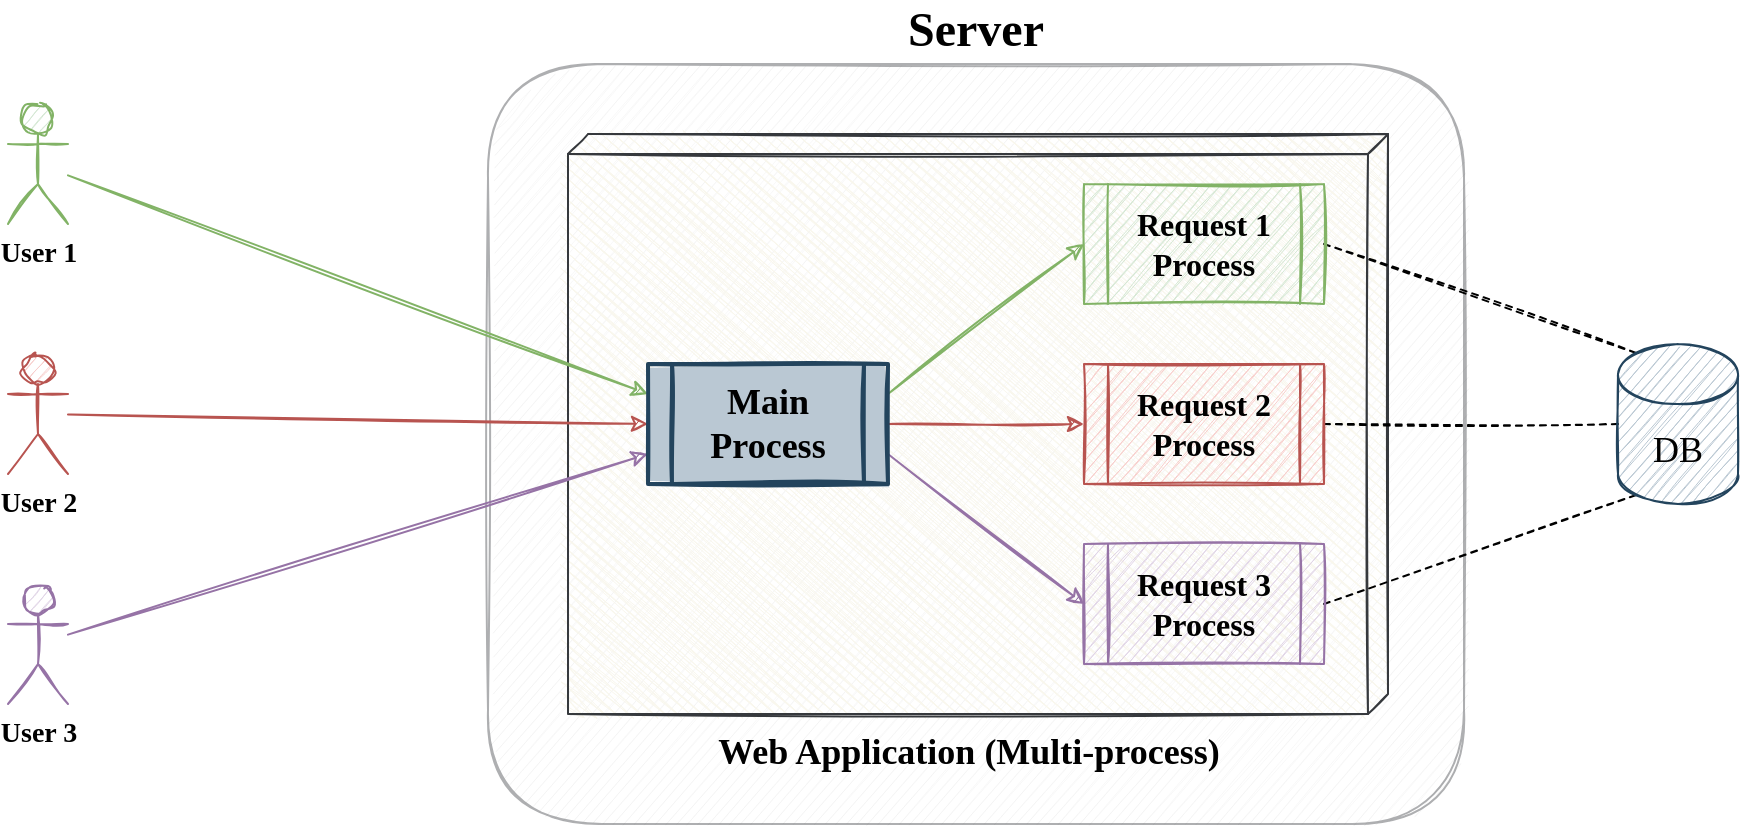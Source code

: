 <mxfile version="14.5.1" type="device" pages="5"><diagram id="vDkR-79y9fu-FLiMkPoC" name="process-per-request"><mxGraphModel dx="2062" dy="1182" grid="1" gridSize="10" guides="1" tooltips="1" connect="1" arrows="1" fold="1" page="1" pageScale="1" pageWidth="827" pageHeight="1169" math="0" shadow="0"><root><mxCell id="0"/><mxCell id="1" parent="0"/><mxCell id="RSnW2-wi08Q_90BMvH_U-1" value="Server" style="rounded=1;whiteSpace=wrap;html=1;shadow=0;glass=0;sketch=1;fontFamily=Comic Sans MS;opacity=40;fillColor=#eeeeee;strokeColor=#36393d;verticalAlign=bottom;fontStyle=1;fontSize=24;labelPosition=center;verticalLabelPosition=top;align=center;" vertex="1" parent="1"><mxGeometry x="360" y="440" width="488" height="380" as="geometry"/></mxCell><mxCell id="RSnW2-wi08Q_90BMvH_U-44" value="Web Application (Multi-process)" style="verticalAlign=top;align=center;spacingTop=2;spacingLeft=2;spacingRight=12;shape=cube;size=10;direction=south;fontStyle=1;html=1;fontFamily=Comic Sans MS;fontSize=18;fillColor=#f9f7ed;strokeColor=#36393d;sketch=1;fillStyle=zigzag;labelPosition=center;verticalLabelPosition=bottom;" vertex="1" parent="1"><mxGeometry x="400" y="475" width="410" height="290" as="geometry"/></mxCell><mxCell id="RSnW2-wi08Q_90BMvH_U-42" style="edgeStyle=none;rounded=0;sketch=1;orthogonalLoop=1;jettySize=auto;html=1;entryX=0;entryY=0.25;entryDx=0;entryDy=0;fontFamily=Comic Sans MS;fontSize=14;fillColor=#d5e8d4;strokeColor=#82b366;" edge="1" parent="1" source="RSnW2-wi08Q_90BMvH_U-29" target="RSnW2-wi08Q_90BMvH_U-32"><mxGeometry relative="1" as="geometry"/></mxCell><mxCell id="RSnW2-wi08Q_90BMvH_U-29" value="User 1" style="shape=umlActor;verticalLabelPosition=bottom;verticalAlign=top;html=1;outlineConnect=0;fontFamily=Comic Sans MS;fontSize=14;fontStyle=1;sketch=1;fillColor=#d5e8d4;strokeColor=#82b366;" vertex="1" parent="1"><mxGeometry x="120" y="460" width="30" height="60" as="geometry"/></mxCell><mxCell id="RSnW2-wi08Q_90BMvH_U-41" style="edgeStyle=none;rounded=0;sketch=1;orthogonalLoop=1;jettySize=auto;html=1;entryX=0;entryY=0.5;entryDx=0;entryDy=0;fontFamily=Comic Sans MS;fontSize=14;fillColor=#f8cecc;strokeColor=#b85450;" edge="1" parent="1" source="RSnW2-wi08Q_90BMvH_U-30" target="RSnW2-wi08Q_90BMvH_U-32"><mxGeometry relative="1" as="geometry"/></mxCell><mxCell id="RSnW2-wi08Q_90BMvH_U-30" value="User 2" style="shape=umlActor;verticalLabelPosition=bottom;verticalAlign=top;html=1;outlineConnect=0;fontFamily=Comic Sans MS;fontSize=14;fontStyle=1;sketch=1;fillColor=#f8cecc;strokeColor=#b85450;" vertex="1" parent="1"><mxGeometry x="120" y="585" width="30" height="60" as="geometry"/></mxCell><mxCell id="RSnW2-wi08Q_90BMvH_U-43" style="edgeStyle=none;rounded=0;sketch=1;orthogonalLoop=1;jettySize=auto;html=1;entryX=0;entryY=0.75;entryDx=0;entryDy=0;fontFamily=Comic Sans MS;fontSize=14;fillColor=#e1d5e7;strokeColor=#9673a6;" edge="1" parent="1" source="RSnW2-wi08Q_90BMvH_U-31" target="RSnW2-wi08Q_90BMvH_U-32"><mxGeometry relative="1" as="geometry"/></mxCell><mxCell id="RSnW2-wi08Q_90BMvH_U-31" value="User 3" style="shape=umlActor;verticalLabelPosition=bottom;verticalAlign=top;html=1;outlineConnect=0;fontFamily=Comic Sans MS;fontSize=14;fontStyle=1;sketch=1;fillColor=#e1d5e7;strokeColor=#9673a6;" vertex="1" parent="1"><mxGeometry x="120" y="700" width="30" height="60" as="geometry"/></mxCell><mxCell id="RSnW2-wi08Q_90BMvH_U-37" style="rounded=0;orthogonalLoop=1;jettySize=auto;html=1;exitX=1;exitY=0.25;exitDx=0;exitDy=0;entryX=0;entryY=0.5;entryDx=0;entryDy=0;fontFamily=Comic Sans MS;fontSize=14;sketch=1;fillColor=#d5e8d4;strokeColor=#82b366;" edge="1" parent="1" source="RSnW2-wi08Q_90BMvH_U-32" target="RSnW2-wi08Q_90BMvH_U-33"><mxGeometry relative="1" as="geometry"/></mxCell><mxCell id="RSnW2-wi08Q_90BMvH_U-38" style="edgeStyle=none;rounded=0;sketch=1;orthogonalLoop=1;jettySize=auto;html=1;exitX=1;exitY=0.5;exitDx=0;exitDy=0;entryX=0;entryY=0.5;entryDx=0;entryDy=0;fontFamily=Comic Sans MS;fontSize=14;fillColor=#f8cecc;strokeColor=#b85450;" edge="1" parent="1" source="RSnW2-wi08Q_90BMvH_U-32" target="RSnW2-wi08Q_90BMvH_U-35"><mxGeometry relative="1" as="geometry"/></mxCell><mxCell id="RSnW2-wi08Q_90BMvH_U-39" style="edgeStyle=none;rounded=0;sketch=1;orthogonalLoop=1;jettySize=auto;html=1;exitX=1;exitY=0.75;exitDx=0;exitDy=0;entryX=0;entryY=0.5;entryDx=0;entryDy=0;fontFamily=Comic Sans MS;fontSize=14;fillColor=#e1d5e7;strokeColor=#9673a6;" edge="1" parent="1" source="RSnW2-wi08Q_90BMvH_U-32" target="RSnW2-wi08Q_90BMvH_U-36"><mxGeometry relative="1" as="geometry"/></mxCell><mxCell id="RSnW2-wi08Q_90BMvH_U-32" value="Main Process" style="shape=process;whiteSpace=wrap;html=1;backgroundOutline=1;sketch=1;fillColor=#bac8d3;strokeColor=#23445d;fontFamily=Comic Sans MS;fontStyle=1;fontSize=18;strokeWidth=2;fillStyle=solid;" vertex="1" parent="1"><mxGeometry x="440" y="590" width="120" height="60" as="geometry"/></mxCell><mxCell id="RSnW2-wi08Q_90BMvH_U-46" style="edgeStyle=none;rounded=0;sketch=1;orthogonalLoop=1;jettySize=auto;html=1;exitX=1;exitY=0.5;exitDx=0;exitDy=0;entryX=0.145;entryY=0;entryDx=0;entryDy=4.35;entryPerimeter=0;fontFamily=Comic Sans MS;fontSize=18;endArrow=none;endFill=0;dashed=1;" edge="1" parent="1" source="RSnW2-wi08Q_90BMvH_U-33" target="RSnW2-wi08Q_90BMvH_U-45"><mxGeometry relative="1" as="geometry"/></mxCell><mxCell id="RSnW2-wi08Q_90BMvH_U-33" value="Request 1&lt;br&gt;Process" style="shape=process;whiteSpace=wrap;html=1;backgroundOutline=1;sketch=1;fontFamily=Comic Sans MS;fontSize=16;fillColor=#d5e8d4;strokeColor=#82b366;fontStyle=1" vertex="1" parent="1"><mxGeometry x="658" y="500" width="120" height="60" as="geometry"/></mxCell><mxCell id="RSnW2-wi08Q_90BMvH_U-47" style="edgeStyle=none;rounded=0;sketch=1;orthogonalLoop=1;jettySize=auto;html=1;exitX=1;exitY=0.5;exitDx=0;exitDy=0;entryX=0;entryY=0.5;entryDx=0;entryDy=0;entryPerimeter=0;dashed=1;endArrow=none;endFill=0;fontFamily=Comic Sans MS;fontSize=18;" edge="1" parent="1" source="RSnW2-wi08Q_90BMvH_U-35" target="RSnW2-wi08Q_90BMvH_U-45"><mxGeometry relative="1" as="geometry"/></mxCell><mxCell id="RSnW2-wi08Q_90BMvH_U-35" value="Request 2&lt;br&gt;Process" style="shape=process;whiteSpace=wrap;html=1;backgroundOutline=1;sketch=1;fontFamily=Comic Sans MS;fontSize=16;fillColor=#f8cecc;strokeColor=#b85450;fontStyle=1" vertex="1" parent="1"><mxGeometry x="658" y="590" width="120" height="60" as="geometry"/></mxCell><mxCell id="RSnW2-wi08Q_90BMvH_U-48" style="edgeStyle=none;rounded=0;sketch=1;orthogonalLoop=1;jettySize=auto;html=1;exitX=1;exitY=0.5;exitDx=0;exitDy=0;entryX=0.145;entryY=1;entryDx=0;entryDy=-4.35;entryPerimeter=0;dashed=1;endArrow=none;endFill=0;fontFamily=Comic Sans MS;fontSize=18;" edge="1" parent="1" source="RSnW2-wi08Q_90BMvH_U-36" target="RSnW2-wi08Q_90BMvH_U-45"><mxGeometry relative="1" as="geometry"/></mxCell><mxCell id="RSnW2-wi08Q_90BMvH_U-36" value="Request 3&lt;br&gt;Process" style="shape=process;whiteSpace=wrap;html=1;backgroundOutline=1;sketch=1;fontFamily=Comic Sans MS;fontSize=16;fillColor=#e1d5e7;strokeColor=#9673a6;fontStyle=1" vertex="1" parent="1"><mxGeometry x="658" y="680" width="120" height="60" as="geometry"/></mxCell><mxCell id="RSnW2-wi08Q_90BMvH_U-45" value="DB" style="shape=cylinder3;whiteSpace=wrap;html=1;boundedLbl=1;backgroundOutline=1;size=15;sketch=1;fontFamily=Comic Sans MS;fontSize=18;fillColor=#bac8d3;strokeColor=#23445d;" vertex="1" parent="1"><mxGeometry x="925" y="580" width="60" height="80" as="geometry"/></mxCell></root></mxGraphModel></diagram><diagram id="OExw9_LB59f4beHQCNGJ" name="thread-per-request"><mxGraphModel dx="2062" dy="1182" grid="1" gridSize="10" guides="1" tooltips="1" connect="1" arrows="1" fold="1" page="1" pageScale="1" pageWidth="827" pageHeight="1169" math="0" shadow="0"><root><mxCell id="FRTYyP-x_8jpzxnxwPf5-0"/><mxCell id="FRTYyP-x_8jpzxnxwPf5-1" parent="FRTYyP-x_8jpzxnxwPf5-0"/><mxCell id="Q3lVgKmEwC7pup4Z97I1-0" value="Server" style="rounded=1;whiteSpace=wrap;html=1;shadow=0;glass=0;sketch=1;fontFamily=Comic Sans MS;opacity=40;fillColor=#eeeeee;strokeColor=#36393d;verticalAlign=bottom;fontStyle=1;fontSize=24;labelPosition=center;verticalLabelPosition=top;align=center;" vertex="1" parent="FRTYyP-x_8jpzxnxwPf5-1"><mxGeometry x="360" y="440" width="600" height="380" as="geometry"/></mxCell><mxCell id="Q3lVgKmEwC7pup4Z97I1-1" value="Web Application (Multi-thread)" style="verticalAlign=top;align=center;spacingTop=2;spacingLeft=2;spacingRight=12;shape=cube;size=10;direction=south;fontStyle=1;html=1;fontFamily=Comic Sans MS;fontSize=18;fillColor=#f9f7ed;strokeColor=#36393d;sketch=1;fillStyle=zigzag;labelPosition=center;verticalLabelPosition=bottom;" vertex="1" parent="FRTYyP-x_8jpzxnxwPf5-1"><mxGeometry x="400" y="475" width="520" height="290" as="geometry"/></mxCell><mxCell id="Q3lVgKmEwC7pup4Z97I1-2" style="edgeStyle=none;rounded=0;sketch=1;orthogonalLoop=1;jettySize=auto;html=1;entryX=0;entryY=0.25;entryDx=0;entryDy=0;fontFamily=Comic Sans MS;fontSize=14;fillColor=#d5e8d4;strokeColor=#82b366;" edge="1" parent="FRTYyP-x_8jpzxnxwPf5-1" source="Q3lVgKmEwC7pup4Z97I1-3" target="Q3lVgKmEwC7pup4Z97I1-19"><mxGeometry relative="1" as="geometry"><mxPoint x="440" y="605" as="targetPoint"/></mxGeometry></mxCell><mxCell id="Q3lVgKmEwC7pup4Z97I1-3" value="User 1" style="shape=umlActor;verticalLabelPosition=bottom;verticalAlign=top;html=1;outlineConnect=0;fontFamily=Comic Sans MS;fontSize=14;fontStyle=1;sketch=1;fillColor=#d5e8d4;strokeColor=#82b366;" vertex="1" parent="FRTYyP-x_8jpzxnxwPf5-1"><mxGeometry x="120" y="460" width="30" height="60" as="geometry"/></mxCell><mxCell id="Q3lVgKmEwC7pup4Z97I1-4" style="edgeStyle=none;rounded=0;sketch=1;orthogonalLoop=1;jettySize=auto;html=1;entryX=0;entryY=0.5;entryDx=0;entryDy=0;fontFamily=Comic Sans MS;fontSize=14;fillColor=#f8cecc;strokeColor=#b85450;" edge="1" parent="FRTYyP-x_8jpzxnxwPf5-1" source="Q3lVgKmEwC7pup4Z97I1-5" target="Q3lVgKmEwC7pup4Z97I1-19"><mxGeometry relative="1" as="geometry"><mxPoint x="440" y="620" as="targetPoint"/></mxGeometry></mxCell><mxCell id="Q3lVgKmEwC7pup4Z97I1-5" value="User 2" style="shape=umlActor;verticalLabelPosition=bottom;verticalAlign=top;html=1;outlineConnect=0;fontFamily=Comic Sans MS;fontSize=14;fontStyle=1;sketch=1;fillColor=#f8cecc;strokeColor=#b85450;" vertex="1" parent="FRTYyP-x_8jpzxnxwPf5-1"><mxGeometry x="120" y="585" width="30" height="60" as="geometry"/></mxCell><mxCell id="Q3lVgKmEwC7pup4Z97I1-6" style="edgeStyle=none;rounded=0;sketch=1;orthogonalLoop=1;jettySize=auto;html=1;entryX=0;entryY=0.75;entryDx=0;entryDy=0;fontFamily=Comic Sans MS;fontSize=14;fillColor=#e1d5e7;strokeColor=#9673a6;" edge="1" parent="FRTYyP-x_8jpzxnxwPf5-1" source="Q3lVgKmEwC7pup4Z97I1-7" target="Q3lVgKmEwC7pup4Z97I1-19"><mxGeometry relative="1" as="geometry"><mxPoint x="440" y="635" as="targetPoint"/></mxGeometry></mxCell><mxCell id="Q3lVgKmEwC7pup4Z97I1-7" value="User 3" style="shape=umlActor;verticalLabelPosition=bottom;verticalAlign=top;html=1;outlineConnect=0;fontFamily=Comic Sans MS;fontSize=14;fontStyle=1;sketch=1;fillColor=#e1d5e7;strokeColor=#9673a6;" vertex="1" parent="FRTYyP-x_8jpzxnxwPf5-1"><mxGeometry x="120" y="700" width="30" height="60" as="geometry"/></mxCell><mxCell id="Q3lVgKmEwC7pup4Z97I1-12" style="edgeStyle=none;rounded=0;sketch=1;orthogonalLoop=1;jettySize=auto;html=1;exitX=1;exitY=0.5;exitDx=0;exitDy=0;entryX=0.145;entryY=0;entryDx=0;entryDy=4.35;entryPerimeter=0;fontFamily=Comic Sans MS;fontSize=18;endArrow=none;endFill=0;dashed=1;" edge="1" parent="FRTYyP-x_8jpzxnxwPf5-1" source="Dd7gf-TwRObnxwtrQe0C-0" target="Q3lVgKmEwC7pup4Z97I1-18"><mxGeometry relative="1" as="geometry"><mxPoint x="778" y="530" as="sourcePoint"/></mxGeometry></mxCell><mxCell id="Q3lVgKmEwC7pup4Z97I1-16" style="edgeStyle=none;rounded=0;sketch=1;orthogonalLoop=1;jettySize=auto;html=1;exitX=1;exitY=0.5;exitDx=0;exitDy=0;entryX=0.145;entryY=1;entryDx=0;entryDy=-4.35;entryPerimeter=0;dashed=1;endArrow=none;endFill=0;fontFamily=Comic Sans MS;fontSize=18;" edge="1" parent="FRTYyP-x_8jpzxnxwPf5-1" source="Dd7gf-TwRObnxwtrQe0C-2" target="Q3lVgKmEwC7pup4Z97I1-18"><mxGeometry relative="1" as="geometry"><mxPoint x="778" y="710" as="sourcePoint"/></mxGeometry></mxCell><mxCell id="Q3lVgKmEwC7pup4Z97I1-18" value="DB" style="shape=cylinder3;whiteSpace=wrap;html=1;boundedLbl=1;backgroundOutline=1;size=15;sketch=1;fontFamily=Comic Sans MS;fontSize=18;fillColor=#bac8d3;strokeColor=#23445d;" vertex="1" parent="FRTYyP-x_8jpzxnxwPf5-1"><mxGeometry x="1020" y="580" width="60" height="80" as="geometry"/></mxCell><mxCell id="Dd7gf-TwRObnxwtrQe0C-6" style="edgeStyle=none;rounded=0;sketch=1;orthogonalLoop=1;jettySize=auto;html=1;exitX=1;exitY=0.5;exitDx=0;exitDy=0;endArrow=classic;endFill=1;fontFamily=Comic Sans MS;fontSize=18;fillColor=#f8cecc;strokeColor=#b85450;entryX=0;entryY=0.5;entryDx=0;entryDy=0;" edge="1" parent="FRTYyP-x_8jpzxnxwPf5-1" source="Q3lVgKmEwC7pup4Z97I1-19" target="Dd7gf-TwRObnxwtrQe0C-1"><mxGeometry relative="1" as="geometry"><mxPoint x="660" y="620" as="targetPoint"/></mxGeometry></mxCell><mxCell id="Dd7gf-TwRObnxwtrQe0C-7" style="edgeStyle=none;rounded=0;sketch=1;orthogonalLoop=1;jettySize=auto;html=1;exitX=1;exitY=0.75;exitDx=0;exitDy=0;endArrow=classic;endFill=1;fontFamily=Comic Sans MS;fontSize=18;fillColor=#e1d5e7;strokeColor=#9673a6;entryX=0;entryY=0.5;entryDx=0;entryDy=0;" edge="1" parent="FRTYyP-x_8jpzxnxwPf5-1" source="Q3lVgKmEwC7pup4Z97I1-19" target="Dd7gf-TwRObnxwtrQe0C-2"><mxGeometry relative="1" as="geometry"><mxPoint x="660" y="710" as="targetPoint"/></mxGeometry></mxCell><mxCell id="Q3lVgKmEwC7pup4Z97I1-19" value="&lt;span style=&quot;font-weight: 700&quot;&gt;Main&lt;br&gt;Thread&lt;/span&gt;" style="shape=step;perimeter=stepPerimeter;whiteSpace=wrap;html=1;fixedSize=1;sketch=1;fontFamily=Comic Sans MS;fontSize=18;fillColor=#bac8d3;strokeColor=#23445d;fillStyle=solid;strokeWidth=3;size=-10;" vertex="1" parent="FRTYyP-x_8jpzxnxwPf5-1"><mxGeometry x="440" y="580" width="120" height="80" as="geometry"/></mxCell><mxCell id="T4wmV_7OY7QMMyDK4Woq-4" style="edgeStyle=none;rounded=0;sketch=1;orthogonalLoop=1;jettySize=auto;html=1;exitX=1;exitY=0.75;exitDx=0;exitDy=0;entryX=0.25;entryY=0.25;entryDx=0;entryDy=0;entryPerimeter=0;endArrow=none;endFill=0;fontFamily=Comic Sans MS;fontSize=18;" edge="1" parent="FRTYyP-x_8jpzxnxwPf5-1" source="Dd7gf-TwRObnxwtrQe0C-0" target="T4wmV_7OY7QMMyDK4Woq-0"><mxGeometry relative="1" as="geometry"/></mxCell><mxCell id="Dd7gf-TwRObnxwtrQe0C-0" value="&lt;span style=&quot;font-size: 16px ; font-weight: 700&quot;&gt;Request 1&lt;/span&gt;&lt;br style=&quot;font-size: 16px ; font-weight: 700&quot;&gt;&lt;span style=&quot;font-size: 16px ; font-weight: 700&quot;&gt;Thread&lt;/span&gt;" style="shape=step;perimeter=stepPerimeter;whiteSpace=wrap;html=1;fixedSize=1;sketch=1;fontFamily=Comic Sans MS;fontSize=18;fillColor=#d5e8d4;strokeColor=#82b366;fillStyle=auto;strokeWidth=1;size=-10;" vertex="1" parent="FRTYyP-x_8jpzxnxwPf5-1"><mxGeometry x="650" y="500" width="120" height="60" as="geometry"/></mxCell><mxCell id="T4wmV_7OY7QMMyDK4Woq-5" style="edgeStyle=none;rounded=0;sketch=1;orthogonalLoop=1;jettySize=auto;html=1;exitX=1;exitY=0.5;exitDx=0;exitDy=0;entryX=0.16;entryY=0.55;entryDx=0;entryDy=0;entryPerimeter=0;endArrow=none;endFill=0;fontFamily=Comic Sans MS;fontSize=18;" edge="1" parent="FRTYyP-x_8jpzxnxwPf5-1" source="Dd7gf-TwRObnxwtrQe0C-1" target="T4wmV_7OY7QMMyDK4Woq-0"><mxGeometry relative="1" as="geometry"/></mxCell><mxCell id="Dd7gf-TwRObnxwtrQe0C-1" value="&lt;span style=&quot;font-size: 16px ; font-weight: 700&quot;&gt;Request 2&lt;/span&gt;&lt;br style=&quot;font-size: 16px ; font-weight: 700&quot;&gt;&lt;span style=&quot;font-size: 16px ; font-weight: 700&quot;&gt;Thread&lt;/span&gt;" style="shape=step;perimeter=stepPerimeter;whiteSpace=wrap;html=1;fixedSize=1;sketch=1;fontFamily=Comic Sans MS;fontSize=18;fillColor=#f8cecc;strokeColor=#b85450;fillStyle=auto;strokeWidth=1;size=0;" vertex="1" parent="FRTYyP-x_8jpzxnxwPf5-1"><mxGeometry x="650" y="590" width="120" height="60" as="geometry"/></mxCell><mxCell id="T4wmV_7OY7QMMyDK4Woq-6" style="edgeStyle=none;rounded=0;sketch=1;orthogonalLoop=1;jettySize=auto;html=1;exitX=1;exitY=0.25;exitDx=0;exitDy=0;entryX=0.31;entryY=0.8;entryDx=0;entryDy=0;entryPerimeter=0;endArrow=none;endFill=0;fontFamily=Comic Sans MS;fontSize=18;" edge="1" parent="FRTYyP-x_8jpzxnxwPf5-1" source="Dd7gf-TwRObnxwtrQe0C-2" target="T4wmV_7OY7QMMyDK4Woq-0"><mxGeometry relative="1" as="geometry"/></mxCell><mxCell id="Dd7gf-TwRObnxwtrQe0C-2" value="&lt;span style=&quot;font-size: 16px ; font-weight: 700&quot;&gt;Request 3&lt;/span&gt;&lt;br style=&quot;font-size: 16px ; font-weight: 700&quot;&gt;&lt;span style=&quot;font-size: 16px ; font-weight: 700&quot;&gt;Thread&lt;/span&gt;" style="shape=step;perimeter=stepPerimeter;whiteSpace=wrap;html=1;fixedSize=1;sketch=1;fontFamily=Comic Sans MS;fontSize=18;fillColor=#e1d5e7;strokeColor=#9673a6;fillStyle=auto;strokeWidth=1;size=0;" vertex="1" parent="FRTYyP-x_8jpzxnxwPf5-1"><mxGeometry x="650" y="680" width="120" height="60" as="geometry"/></mxCell><mxCell id="Dd7gf-TwRObnxwtrQe0C-5" style="edgeStyle=none;rounded=0;sketch=1;orthogonalLoop=1;jettySize=auto;html=1;fontFamily=Comic Sans MS;fontSize=14;fillColor=#d5e8d4;strokeColor=#82b366;exitX=1;exitY=0.25;exitDx=0;exitDy=0;entryX=0;entryY=0.5;entryDx=0;entryDy=0;" edge="1" parent="FRTYyP-x_8jpzxnxwPf5-1" source="Q3lVgKmEwC7pup4Z97I1-19" target="Dd7gf-TwRObnxwtrQe0C-0"><mxGeometry relative="1" as="geometry"><mxPoint x="320" y="209.996" as="sourcePoint"/><mxPoint x="660" y="530" as="targetPoint"/></mxGeometry></mxCell><mxCell id="T4wmV_7OY7QMMyDK4Woq-0" value="shared" style="ellipse;shape=cloud;whiteSpace=wrap;html=1;sketch=1;strokeWidth=1;fontFamily=Comic Sans MS;fontSize=18;" vertex="1" parent="FRTYyP-x_8jpzxnxwPf5-1"><mxGeometry x="787" y="578" width="120" height="80" as="geometry"/></mxCell></root></mxGraphModel></diagram><diagram id="skbpOCnrySo70HPCgY7c" name="process-pool"><mxGraphModel dx="2062" dy="1182" grid="1" gridSize="10" guides="1" tooltips="1" connect="1" arrows="1" fold="1" page="1" pageScale="1" pageWidth="827" pageHeight="1169" math="0" shadow="0"><root><mxCell id="0BGbbiAwyfx5rM81iHP7-0"/><mxCell id="0BGbbiAwyfx5rM81iHP7-1" parent="0BGbbiAwyfx5rM81iHP7-0"/><mxCell id="uFZxTcVCOhnO-mP1V4n9-0" value="Server" style="rounded=1;whiteSpace=wrap;html=1;shadow=0;glass=0;sketch=1;fontFamily=Comic Sans MS;opacity=40;fillColor=#eeeeee;strokeColor=#36393d;verticalAlign=bottom;fontStyle=1;fontSize=24;labelPosition=center;verticalLabelPosition=top;align=center;" vertex="1" parent="0BGbbiAwyfx5rM81iHP7-1"><mxGeometry x="360" y="440" width="550" height="380" as="geometry"/></mxCell><mxCell id="uFZxTcVCOhnO-mP1V4n9-1" value="Web Application (Multi-process)" style="verticalAlign=top;align=center;spacingTop=2;spacingLeft=2;spacingRight=12;shape=cube;size=10;direction=south;fontStyle=1;html=1;fontFamily=Comic Sans MS;fontSize=18;fillColor=#f9f7ed;strokeColor=#36393d;sketch=1;fillStyle=zigzag;labelPosition=center;verticalLabelPosition=bottom;" vertex="1" parent="0BGbbiAwyfx5rM81iHP7-1"><mxGeometry x="400" y="475" width="480" height="290" as="geometry"/></mxCell><mxCell id="uFZxTcVCOhnO-mP1V4n9-2" style="edgeStyle=none;rounded=0;sketch=1;orthogonalLoop=1;jettySize=auto;html=1;entryX=0;entryY=0.25;entryDx=0;entryDy=0;fontFamily=Comic Sans MS;fontSize=14;fillColor=#d5e8d4;strokeColor=#82b366;" edge="1" parent="0BGbbiAwyfx5rM81iHP7-1" source="uFZxTcVCOhnO-mP1V4n9-3" target="uFZxTcVCOhnO-mP1V4n9-11"><mxGeometry relative="1" as="geometry"/></mxCell><mxCell id="uFZxTcVCOhnO-mP1V4n9-3" value="User 1" style="shape=umlActor;verticalLabelPosition=bottom;verticalAlign=top;html=1;outlineConnect=0;fontFamily=Comic Sans MS;fontSize=14;fontStyle=1;sketch=1;fillColor=#d5e8d4;strokeColor=#82b366;" vertex="1" parent="0BGbbiAwyfx5rM81iHP7-1"><mxGeometry x="120" y="460" width="30" height="60" as="geometry"/></mxCell><mxCell id="uFZxTcVCOhnO-mP1V4n9-4" style="edgeStyle=none;rounded=0;sketch=1;orthogonalLoop=1;jettySize=auto;html=1;entryX=0;entryY=0.5;entryDx=0;entryDy=0;fontFamily=Comic Sans MS;fontSize=14;fillColor=#f8cecc;strokeColor=#b85450;" edge="1" parent="0BGbbiAwyfx5rM81iHP7-1" source="uFZxTcVCOhnO-mP1V4n9-5" target="uFZxTcVCOhnO-mP1V4n9-11"><mxGeometry relative="1" as="geometry"/></mxCell><mxCell id="uFZxTcVCOhnO-mP1V4n9-5" value="User 2" style="shape=umlActor;verticalLabelPosition=bottom;verticalAlign=top;html=1;outlineConnect=0;fontFamily=Comic Sans MS;fontSize=14;fontStyle=1;sketch=1;fillColor=#f8cecc;strokeColor=#b85450;" vertex="1" parent="0BGbbiAwyfx5rM81iHP7-1"><mxGeometry x="120" y="585" width="30" height="60" as="geometry"/></mxCell><mxCell id="uFZxTcVCOhnO-mP1V4n9-6" style="edgeStyle=none;rounded=0;sketch=1;orthogonalLoop=1;jettySize=auto;html=1;entryX=0;entryY=0.75;entryDx=0;entryDy=0;fontFamily=Comic Sans MS;fontSize=14;fillColor=#e1d5e7;strokeColor=#9673a6;" edge="1" parent="0BGbbiAwyfx5rM81iHP7-1" source="uFZxTcVCOhnO-mP1V4n9-7" target="uFZxTcVCOhnO-mP1V4n9-11"><mxGeometry relative="1" as="geometry"/></mxCell><mxCell id="uFZxTcVCOhnO-mP1V4n9-7" value="User 3" style="shape=umlActor;verticalLabelPosition=bottom;verticalAlign=top;html=1;outlineConnect=0;fontFamily=Comic Sans MS;fontSize=14;fontStyle=1;sketch=1;fillColor=#e1d5e7;strokeColor=#9673a6;" vertex="1" parent="0BGbbiAwyfx5rM81iHP7-1"><mxGeometry x="120" y="700" width="30" height="60" as="geometry"/></mxCell><mxCell id="uFZxTcVCOhnO-mP1V4n9-11" value="Main Process" style="shape=process;whiteSpace=wrap;html=1;backgroundOutline=1;sketch=1;fillColor=#bac8d3;strokeColor=#23445d;fontFamily=Comic Sans MS;fontStyle=1;fontSize=18;strokeWidth=2;fillStyle=solid;" vertex="1" parent="0BGbbiAwyfx5rM81iHP7-1"><mxGeometry x="440" y="590" width="120" height="60" as="geometry"/></mxCell><mxCell id="uFZxTcVCOhnO-mP1V4n9-18" value="DB" style="shape=cylinder3;whiteSpace=wrap;html=1;boundedLbl=1;backgroundOutline=1;size=15;sketch=1;fontFamily=Comic Sans MS;fontSize=18;fillColor=#bac8d3;strokeColor=#23445d;" vertex="1" parent="0BGbbiAwyfx5rM81iHP7-1"><mxGeometry x="960" y="580" width="60" height="80" as="geometry"/></mxCell><mxCell id="zNIwiYeeK4o_cV1UhmV0-0" value="Process Pool" style="rounded=0;whiteSpace=wrap;html=1;sketch=1;strokeWidth=1;fontFamily=Comic Sans MS;fontSize=18;labelPosition=center;verticalLabelPosition=top;align=center;verticalAlign=bottom;fontStyle=0" vertex="1" parent="0BGbbiAwyfx5rM81iHP7-1"><mxGeometry x="588" y="535" width="260" height="170" as="geometry"/></mxCell><mxCell id="uFZxTcVCOhnO-mP1V4n9-8" style="rounded=0;orthogonalLoop=1;jettySize=auto;html=1;exitX=1;exitY=0.25;exitDx=0;exitDy=0;entryX=0;entryY=0.5;entryDx=0;entryDy=0;fontFamily=Comic Sans MS;fontSize=14;sketch=1;fillColor=#d5e8d4;strokeColor=#82b366;" edge="1" parent="0BGbbiAwyfx5rM81iHP7-1" source="uFZxTcVCOhnO-mP1V4n9-11" target="uFZxTcVCOhnO-mP1V4n9-13"><mxGeometry relative="1" as="geometry"/></mxCell><mxCell id="uFZxTcVCOhnO-mP1V4n9-9" style="edgeStyle=none;rounded=0;sketch=1;orthogonalLoop=1;jettySize=auto;html=1;exitX=1;exitY=0.75;exitDx=0;exitDy=0;entryX=0;entryY=0.5;entryDx=0;entryDy=0;fontFamily=Comic Sans MS;fontSize=14;fillColor=#f8cecc;strokeColor=#b85450;" edge="1" parent="0BGbbiAwyfx5rM81iHP7-1" source="uFZxTcVCOhnO-mP1V4n9-11" target="uFZxTcVCOhnO-mP1V4n9-15"><mxGeometry relative="1" as="geometry"/></mxCell><mxCell id="uFZxTcVCOhnO-mP1V4n9-12" style="edgeStyle=none;rounded=0;sketch=1;orthogonalLoop=1;jettySize=auto;html=1;exitX=1;exitY=0.5;exitDx=0;exitDy=0;entryX=0;entryY=0;entryDx=0;entryDy=27.5;entryPerimeter=0;fontFamily=Comic Sans MS;fontSize=18;endArrow=none;endFill=0;dashed=1;" edge="1" parent="0BGbbiAwyfx5rM81iHP7-1" source="uFZxTcVCOhnO-mP1V4n9-13" target="uFZxTcVCOhnO-mP1V4n9-18"><mxGeometry relative="1" as="geometry"/></mxCell><mxCell id="uFZxTcVCOhnO-mP1V4n9-13" value="Process 1" style="shape=process;whiteSpace=wrap;html=1;backgroundOutline=1;sketch=1;fontFamily=Comic Sans MS;fontSize=16;fillColor=#d5e8d4;strokeColor=#82b366;fontStyle=1" vertex="1" parent="0BGbbiAwyfx5rM81iHP7-1"><mxGeometry x="658" y="560" width="120" height="40" as="geometry"/></mxCell><mxCell id="uFZxTcVCOhnO-mP1V4n9-14" style="edgeStyle=none;rounded=0;sketch=1;orthogonalLoop=1;jettySize=auto;html=1;exitX=1;exitY=0.5;exitDx=0;exitDy=0;entryX=0;entryY=0;entryDx=0;entryDy=52.5;entryPerimeter=0;dashed=1;endArrow=none;endFill=0;fontFamily=Comic Sans MS;fontSize=18;" edge="1" parent="0BGbbiAwyfx5rM81iHP7-1" source="uFZxTcVCOhnO-mP1V4n9-15" target="uFZxTcVCOhnO-mP1V4n9-18"><mxGeometry relative="1" as="geometry"/></mxCell><mxCell id="uFZxTcVCOhnO-mP1V4n9-15" value="Process 2" style="shape=process;whiteSpace=wrap;html=1;backgroundOutline=1;sketch=1;fontFamily=Comic Sans MS;fontSize=16;fillColor=#f8cecc;strokeColor=#b85450;fontStyle=1" vertex="1" parent="0BGbbiAwyfx5rM81iHP7-1"><mxGeometry x="658" y="630" width="120" height="40" as="geometry"/></mxCell></root></mxGraphModel></diagram><diagram id="UTZ3B7MEc0BBDhd3IrVi" name="async"><mxGraphModel dx="2062" dy="1182" grid="1" gridSize="10" guides="1" tooltips="1" connect="1" arrows="1" fold="1" page="1" pageScale="1" pageWidth="827" pageHeight="1169" math="0" shadow="0"><root><mxCell id="Gy2AOmKRKaZA-6p5bi7M-0"/><mxCell id="Gy2AOmKRKaZA-6p5bi7M-1" parent="Gy2AOmKRKaZA-6p5bi7M-0"/><mxCell id="0-TQvpt0z8fJd2S0yZ5x-0" value="Server" style="rounded=1;whiteSpace=wrap;html=1;shadow=0;glass=0;sketch=1;fontFamily=Comic Sans MS;opacity=40;fillColor=#eeeeee;strokeColor=#36393d;verticalAlign=bottom;fontStyle=1;fontSize=24;labelPosition=center;verticalLabelPosition=top;align=center;" vertex="1" parent="Gy2AOmKRKaZA-6p5bi7M-1"><mxGeometry x="360" y="440" width="760" height="400" as="geometry"/></mxCell><mxCell id="0-TQvpt0z8fJd2S0yZ5x-1" value="Web Application (1 process, 1 thread)" style="verticalAlign=top;align=center;spacingTop=2;spacingLeft=2;spacingRight=12;shape=cube;size=10;direction=south;fontStyle=1;html=1;fontFamily=Comic Sans MS;fontSize=18;fillColor=#f9f7ed;strokeColor=#36393d;sketch=1;fillStyle=zigzag;labelPosition=center;verticalLabelPosition=bottom;" vertex="1" parent="Gy2AOmKRKaZA-6p5bi7M-1"><mxGeometry x="400" y="475" width="690" height="315" as="geometry"/></mxCell><mxCell id="0-TQvpt0z8fJd2S0yZ5x-2" style="edgeStyle=none;rounded=0;sketch=1;orthogonalLoop=1;jettySize=auto;html=1;entryX=0;entryY=0.25;entryDx=0;entryDy=0;fontFamily=Comic Sans MS;fontSize=14;fillColor=#d5e8d4;strokeColor=#82b366;" edge="1" parent="Gy2AOmKRKaZA-6p5bi7M-1" source="0-TQvpt0z8fJd2S0yZ5x-3"><mxGeometry relative="1" as="geometry"><mxPoint x="440" y="600" as="targetPoint"/></mxGeometry></mxCell><mxCell id="0-TQvpt0z8fJd2S0yZ5x-3" value="User 1" style="shape=umlActor;verticalLabelPosition=bottom;verticalAlign=top;html=1;outlineConnect=0;fontFamily=Comic Sans MS;fontSize=14;fontStyle=1;sketch=1;fillColor=#d5e8d4;strokeColor=#82b366;" vertex="1" parent="Gy2AOmKRKaZA-6p5bi7M-1"><mxGeometry x="120" y="460" width="30" height="60" as="geometry"/></mxCell><mxCell id="0-TQvpt0z8fJd2S0yZ5x-4" style="edgeStyle=none;rounded=0;sketch=1;orthogonalLoop=1;jettySize=auto;html=1;entryX=0;entryY=0.5;entryDx=0;entryDy=0;fontFamily=Comic Sans MS;fontSize=14;fillColor=#f8cecc;strokeColor=#b85450;" edge="1" parent="Gy2AOmKRKaZA-6p5bi7M-1" source="0-TQvpt0z8fJd2S0yZ5x-5"><mxGeometry relative="1" as="geometry"><mxPoint x="440" y="620" as="targetPoint"/></mxGeometry></mxCell><mxCell id="0-TQvpt0z8fJd2S0yZ5x-5" value="User 2" style="shape=umlActor;verticalLabelPosition=bottom;verticalAlign=top;html=1;outlineConnect=0;fontFamily=Comic Sans MS;fontSize=14;fontStyle=1;sketch=1;fillColor=#f8cecc;strokeColor=#b85450;" vertex="1" parent="Gy2AOmKRKaZA-6p5bi7M-1"><mxGeometry x="120" y="585" width="30" height="60" as="geometry"/></mxCell><mxCell id="0-TQvpt0z8fJd2S0yZ5x-6" style="edgeStyle=none;rounded=0;sketch=1;orthogonalLoop=1;jettySize=auto;html=1;entryX=0;entryY=0.75;entryDx=0;entryDy=0;fontFamily=Comic Sans MS;fontSize=14;fillColor=#e1d5e7;strokeColor=#9673a6;" edge="1" parent="Gy2AOmKRKaZA-6p5bi7M-1" source="0-TQvpt0z8fJd2S0yZ5x-7"><mxGeometry relative="1" as="geometry"><mxPoint x="440" y="640" as="targetPoint"/></mxGeometry></mxCell><mxCell id="0-TQvpt0z8fJd2S0yZ5x-7" value="User 3" style="shape=umlActor;verticalLabelPosition=bottom;verticalAlign=top;html=1;outlineConnect=0;fontFamily=Comic Sans MS;fontSize=14;fontStyle=1;sketch=1;fillColor=#e1d5e7;strokeColor=#9673a6;" vertex="1" parent="Gy2AOmKRKaZA-6p5bi7M-1"><mxGeometry x="120" y="700" width="30" height="60" as="geometry"/></mxCell><mxCell id="0-TQvpt0z8fJd2S0yZ5x-27" style="edgeStyle=none;rounded=0;sketch=1;orthogonalLoop=1;jettySize=auto;html=1;exitX=0.5;exitY=0;exitDx=0;exitDy=0;exitPerimeter=0;entryX=0.5;entryY=1;entryDx=0;entryDy=0;endArrow=classic;endFill=1;fontFamily=Comic Sans MS;fontSize=18;fillColor=#d5e8d4;strokeColor=#82b366;" edge="1" parent="Gy2AOmKRKaZA-6p5bi7M-1" source="0-TQvpt0z8fJd2S0yZ5x-10" target="0-TQvpt0z8fJd2S0yZ5x-25"><mxGeometry relative="1" as="geometry"/></mxCell><mxCell id="0-TQvpt0z8fJd2S0yZ5x-10" value="DB" style="shape=cylinder3;whiteSpace=wrap;html=1;boundedLbl=1;backgroundOutline=1;size=15;sketch=1;fontFamily=Comic Sans MS;fontSize=18;fillColor=#bac8d3;strokeColor=#23445d;" vertex="1" parent="Gy2AOmKRKaZA-6p5bi7M-1"><mxGeometry x="980" y="850" width="60" height="80" as="geometry"/></mxCell><mxCell id="0-TQvpt0z8fJd2S0yZ5x-21" value="shared" style="ellipse;shape=cloud;whiteSpace=wrap;html=1;sketch=1;strokeWidth=1;fontFamily=Comic Sans MS;fontSize=18;" vertex="1" parent="Gy2AOmKRKaZA-6p5bi7M-1"><mxGeometry x="720" y="690" width="120" height="80" as="geometry"/></mxCell><mxCell id="0-TQvpt0z8fJd2S0yZ5x-28" style="edgeStyle=none;rounded=0;sketch=1;orthogonalLoop=1;jettySize=auto;html=1;exitX=0.5;exitY=1;exitDx=0;exitDy=0;entryX=0.07;entryY=0.4;entryDx=0;entryDy=0;entryPerimeter=0;endArrow=none;endFill=0;fontFamily=Comic Sans MS;fontSize=18;" edge="1" parent="Gy2AOmKRKaZA-6p5bi7M-1" source="0-TQvpt0z8fJd2S0yZ5x-22" target="0-TQvpt0z8fJd2S0yZ5x-21"><mxGeometry relative="1" as="geometry"/></mxCell><mxCell id="0-TQvpt0z8fJd2S0yZ5x-22" value="&lt;font style=&quot;font-size: 16px&quot;&gt;Start&lt;br&gt;Request 1&lt;/font&gt;" style="shape=step;perimeter=stepPerimeter;whiteSpace=wrap;html=1;fixedSize=1;sketch=1;strokeWidth=1;fontFamily=Comic Sans MS;fontSize=18;fillColor=#d5e8d4;strokeColor=#82b366;" vertex="1" parent="Gy2AOmKRKaZA-6p5bi7M-1"><mxGeometry x="450" y="580" width="120" height="80" as="geometry"/></mxCell><mxCell id="0-TQvpt0z8fJd2S0yZ5x-29" style="edgeStyle=none;rounded=0;sketch=1;orthogonalLoop=1;jettySize=auto;html=1;exitX=0.5;exitY=1;exitDx=0;exitDy=0;entryX=0.4;entryY=0.1;entryDx=0;entryDy=0;entryPerimeter=0;endArrow=none;endFill=0;fontFamily=Comic Sans MS;fontSize=18;" edge="1" parent="Gy2AOmKRKaZA-6p5bi7M-1" source="0-TQvpt0z8fJd2S0yZ5x-24" target="0-TQvpt0z8fJd2S0yZ5x-21"><mxGeometry relative="1" as="geometry"/></mxCell><mxCell id="0-TQvpt0z8fJd2S0yZ5x-33" style="edgeStyle=none;rounded=0;sketch=1;orthogonalLoop=1;jettySize=auto;html=1;exitX=0.5;exitY=0;exitDx=0;exitDy=0;entryX=0;entryY=0.5;entryDx=0;entryDy=0;endArrow=classic;endFill=1;fontFamily=Comic Sans MS;fontSize=18;fillColor=#f8cecc;strokeColor=#b85450;" edge="1" parent="Gy2AOmKRKaZA-6p5bi7M-1" source="0-TQvpt0z8fJd2S0yZ5x-23" target="0-TQvpt0z8fJd2S0yZ5x-30"><mxGeometry relative="1" as="geometry"/></mxCell><mxCell id="0-TQvpt0z8fJd2S0yZ5x-23" value="&lt;font style=&quot;font-size: 16px&quot;&gt;Start&lt;br&gt;Request 2&lt;/font&gt;" style="shape=step;perimeter=stepPerimeter;whiteSpace=wrap;html=1;fixedSize=1;sketch=1;strokeWidth=1;fontFamily=Comic Sans MS;fontSize=18;fillColor=#f8cecc;strokeColor=#b85450;" vertex="1" parent="Gy2AOmKRKaZA-6p5bi7M-1"><mxGeometry x="550" y="580" width="120" height="80" as="geometry"/></mxCell><mxCell id="0-TQvpt0z8fJd2S0yZ5x-24" value="&lt;font style=&quot;font-size: 16px&quot;&gt;Start, Process, Finish&lt;br&gt;Request 3&lt;/font&gt;" style="shape=step;perimeter=stepPerimeter;whiteSpace=wrap;html=1;fixedSize=1;sketch=1;strokeWidth=1;fontFamily=Comic Sans MS;fontSize=18;fillColor=#e1d5e7;strokeColor=#9673a6;" vertex="1" parent="Gy2AOmKRKaZA-6p5bi7M-1"><mxGeometry x="650" y="580" width="220" height="80" as="geometry"/></mxCell><mxCell id="0-TQvpt0z8fJd2S0yZ5x-25" value="&lt;font style=&quot;font-size: 16px&quot;&gt;Finish&lt;br&gt;Request 1&lt;/font&gt;" style="shape=step;perimeter=stepPerimeter;whiteSpace=wrap;html=1;fixedSize=1;sketch=1;strokeWidth=1;fontFamily=Comic Sans MS;fontSize=18;fillColor=#d5e8d4;strokeColor=#82b366;" vertex="1" parent="Gy2AOmKRKaZA-6p5bi7M-1"><mxGeometry x="950" y="580" width="120" height="80" as="geometry"/></mxCell><mxCell id="0-TQvpt0z8fJd2S0yZ5x-26" style="edgeStyle=none;rounded=0;sketch=1;orthogonalLoop=1;jettySize=auto;html=1;exitX=0.5;exitY=1;exitDx=0;exitDy=0;entryX=0;entryY=0.5;entryDx=0;entryDy=0;entryPerimeter=0;endArrow=classic;endFill=1;fontFamily=Comic Sans MS;fontSize=18;fillColor=#d5e8d4;strokeColor=#82b366;" edge="1" parent="Gy2AOmKRKaZA-6p5bi7M-1" source="0-TQvpt0z8fJd2S0yZ5x-22" target="0-TQvpt0z8fJd2S0yZ5x-10"><mxGeometry relative="1" as="geometry"/></mxCell><mxCell id="0-TQvpt0z8fJd2S0yZ5x-34" style="edgeStyle=none;rounded=0;sketch=1;orthogonalLoop=1;jettySize=auto;html=1;exitX=0.5;exitY=1;exitDx=0;exitDy=0;entryX=0.5;entryY=0;entryDx=0;entryDy=0;endArrow=classic;endFill=1;fontFamily=Comic Sans MS;fontSize=18;fillColor=#f8cecc;strokeColor=#b85450;" edge="1" parent="Gy2AOmKRKaZA-6p5bi7M-1" source="0-TQvpt0z8fJd2S0yZ5x-30" target="0-TQvpt0z8fJd2S0yZ5x-31"><mxGeometry relative="1" as="geometry"/></mxCell><mxCell id="0-TQvpt0z8fJd2S0yZ5x-30" value="Another&lt;br&gt;Service" style="rounded=1;whiteSpace=wrap;html=1;sketch=1;strokeWidth=1;fontFamily=Comic Sans MS;fontSize=18;fillColor=#bac8d3;strokeColor=#23445d;" vertex="1" parent="Gy2AOmKRKaZA-6p5bi7M-1"><mxGeometry x="850" y="360" width="120" height="60" as="geometry"/></mxCell><mxCell id="0-TQvpt0z8fJd2S0yZ5x-31" value="&lt;font style=&quot;font-size: 16px&quot;&gt;Finish&lt;br&gt;Request 2&lt;/font&gt;" style="shape=step;perimeter=stepPerimeter;whiteSpace=wrap;html=1;fixedSize=1;sketch=1;strokeWidth=1;fontFamily=Comic Sans MS;fontSize=18;fillColor=#f8cecc;strokeColor=#b85450;" vertex="1" parent="Gy2AOmKRKaZA-6p5bi7M-1"><mxGeometry x="850" y="580" width="120" height="80" as="geometry"/></mxCell></root></mxGraphModel></diagram><diagram id="bnXp28AFQWXit1-exlQO" name="multi-async"><mxGraphModel dx="2062" dy="1182" grid="1" gridSize="10" guides="1" tooltips="1" connect="1" arrows="1" fold="1" page="1" pageScale="1" pageWidth="827" pageHeight="1169" math="0" shadow="0"><root><mxCell id="5XX-OC1j-OlKmssdNzi1-0"/><mxCell id="5XX-OC1j-OlKmssdNzi1-1" parent="5XX-OC1j-OlKmssdNzi1-0"/><mxCell id="Og63cxzzeQj8X9eCQ1yM-0" value="Server" style="rounded=1;whiteSpace=wrap;html=1;shadow=0;glass=0;sketch=1;fontFamily=Comic Sans MS;opacity=40;fillColor=#eeeeee;strokeColor=#36393d;verticalAlign=bottom;fontStyle=1;fontSize=24;labelPosition=center;verticalLabelPosition=top;align=center;" vertex="1" parent="5XX-OC1j-OlKmssdNzi1-1"><mxGeometry x="360" y="440" width="760" height="400" as="geometry"/></mxCell><mxCell id="Og63cxzzeQj8X9eCQ1yM-1" value="Web Application (1 process, 1 thread)" style="verticalAlign=top;align=center;spacingTop=2;spacingLeft=2;spacingRight=12;shape=cube;size=10;direction=south;fontStyle=1;html=1;fontFamily=Comic Sans MS;fontSize=18;fillColor=#f9f7ed;strokeColor=#36393d;sketch=1;fillStyle=zigzag;labelPosition=center;verticalLabelPosition=bottom;" vertex="1" parent="5XX-OC1j-OlKmssdNzi1-1"><mxGeometry x="590" y="480" width="490" height="130" as="geometry"/></mxCell><mxCell id="Og63cxzzeQj8X9eCQ1yM-2" style="edgeStyle=none;rounded=0;sketch=1;orthogonalLoop=1;jettySize=auto;html=1;entryX=0.325;entryY=1;entryDx=0;entryDy=0;fontFamily=Comic Sans MS;fontSize=14;fillColor=#d5e8d4;strokeColor=#82b366;entryPerimeter=0;" edge="1" parent="5XX-OC1j-OlKmssdNzi1-1" source="Og63cxzzeQj8X9eCQ1yM-3" target="Og63cxzzeQj8X9eCQ1yM-22"><mxGeometry relative="1" as="geometry"><mxPoint x="440" y="600" as="targetPoint"/></mxGeometry></mxCell><mxCell id="Og63cxzzeQj8X9eCQ1yM-3" value="User 1" style="shape=umlActor;verticalLabelPosition=bottom;verticalAlign=top;html=1;outlineConnect=0;fontFamily=Comic Sans MS;fontSize=14;fontStyle=1;sketch=1;fillColor=#d5e8d4;strokeColor=#82b366;" vertex="1" parent="5XX-OC1j-OlKmssdNzi1-1"><mxGeometry x="120" y="460" width="30" height="60" as="geometry"/></mxCell><mxCell id="Og63cxzzeQj8X9eCQ1yM-4" style="edgeStyle=none;rounded=0;sketch=1;orthogonalLoop=1;jettySize=auto;html=1;entryX=0;entryY=0;entryDx=45;entryDy=130;fontFamily=Comic Sans MS;fontSize=14;fillColor=#f8cecc;strokeColor=#b85450;entryPerimeter=0;" edge="1" parent="5XX-OC1j-OlKmssdNzi1-1" source="Og63cxzzeQj8X9eCQ1yM-5" target="Og63cxzzeQj8X9eCQ1yM-22"><mxGeometry relative="1" as="geometry"><mxPoint x="440" y="620" as="targetPoint"/></mxGeometry></mxCell><mxCell id="Og63cxzzeQj8X9eCQ1yM-5" value="User 2" style="shape=umlActor;verticalLabelPosition=bottom;verticalAlign=top;html=1;outlineConnect=0;fontFamily=Comic Sans MS;fontSize=14;fontStyle=1;sketch=1;fillColor=#f8cecc;strokeColor=#b85450;" vertex="1" parent="5XX-OC1j-OlKmssdNzi1-1"><mxGeometry x="120" y="585" width="30" height="60" as="geometry"/></mxCell><mxCell id="Og63cxzzeQj8X9eCQ1yM-6" style="edgeStyle=none;rounded=0;sketch=1;orthogonalLoop=1;jettySize=auto;html=1;entryX=0.813;entryY=0.992;entryDx=0;entryDy=0;fontFamily=Comic Sans MS;fontSize=14;fillColor=#e1d5e7;strokeColor=#9673a6;entryPerimeter=0;" edge="1" parent="5XX-OC1j-OlKmssdNzi1-1" source="Og63cxzzeQj8X9eCQ1yM-7" target="Og63cxzzeQj8X9eCQ1yM-22"><mxGeometry relative="1" as="geometry"><mxPoint x="440" y="640" as="targetPoint"/></mxGeometry></mxCell><mxCell id="Og63cxzzeQj8X9eCQ1yM-7" value="User 3" style="shape=umlActor;verticalLabelPosition=bottom;verticalAlign=top;html=1;outlineConnect=0;fontFamily=Comic Sans MS;fontSize=14;fontStyle=1;sketch=1;fillColor=#e1d5e7;strokeColor=#9673a6;" vertex="1" parent="5XX-OC1j-OlKmssdNzi1-1"><mxGeometry x="120" y="700" width="30" height="60" as="geometry"/></mxCell><mxCell id="Og63cxzzeQj8X9eCQ1yM-12" value="" style="shape=step;perimeter=stepPerimeter;whiteSpace=wrap;html=1;fixedSize=1;sketch=1;strokeWidth=1;fontFamily=Comic Sans MS;fontSize=18;fillColor=#d5e8d4;strokeColor=#82b366;" vertex="1" parent="5XX-OC1j-OlKmssdNzi1-1"><mxGeometry x="640" y="510" width="120" height="80" as="geometry"/></mxCell><mxCell id="Og63cxzzeQj8X9eCQ1yM-15" value="" style="shape=step;perimeter=stepPerimeter;whiteSpace=wrap;html=1;fixedSize=1;sketch=1;strokeWidth=1;fontFamily=Comic Sans MS;fontSize=18;fillColor=#f8cecc;strokeColor=#b85450;" vertex="1" parent="5XX-OC1j-OlKmssdNzi1-1"><mxGeometry x="740" y="510" width="120" height="80" as="geometry"/></mxCell><mxCell id="Og63cxzzeQj8X9eCQ1yM-17" value="" style="shape=step;perimeter=stepPerimeter;whiteSpace=wrap;html=1;fixedSize=1;sketch=1;strokeWidth=1;fontFamily=Comic Sans MS;fontSize=18;fillColor=#d5e8d4;strokeColor=#82b366;" vertex="1" parent="5XX-OC1j-OlKmssdNzi1-1"><mxGeometry x="940" y="510" width="120" height="80" as="geometry"/></mxCell><mxCell id="Og63cxzzeQj8X9eCQ1yM-21" value="" style="shape=step;perimeter=stepPerimeter;whiteSpace=wrap;html=1;fixedSize=1;sketch=1;strokeWidth=1;fontFamily=Comic Sans MS;fontSize=18;fillColor=#f8cecc;strokeColor=#b85450;" vertex="1" parent="5XX-OC1j-OlKmssdNzi1-1"><mxGeometry x="840" y="510" width="120" height="80" as="geometry"/></mxCell><mxCell id="Og63cxzzeQj8X9eCQ1yM-26" style="edgeStyle=none;rounded=0;sketch=1;orthogonalLoop=1;jettySize=auto;html=1;entryX=0;entryY=0;entryDx=70;entryDy=490;entryPerimeter=0;endArrow=classic;endFill=1;fontFamily=Comic Sans MS;fontSize=18;fillColor=#d5e8d4;strokeColor=#82b366;" edge="1" parent="5XX-OC1j-OlKmssdNzi1-1" source="Og63cxzzeQj8X9eCQ1yM-22" target="Og63cxzzeQj8X9eCQ1yM-1"><mxGeometry relative="1" as="geometry"/></mxCell><mxCell id="Og63cxzzeQj8X9eCQ1yM-27" style="edgeStyle=none;rounded=0;sketch=1;orthogonalLoop=1;jettySize=auto;html=1;endArrow=classic;endFill=1;fontFamily=Comic Sans MS;fontSize=18;fillColor=#f8cecc;strokeColor=#b85450;" edge="1" parent="5XX-OC1j-OlKmssdNzi1-1" source="Og63cxzzeQj8X9eCQ1yM-22" target="Og63cxzzeQj8X9eCQ1yM-1"><mxGeometry relative="1" as="geometry"/></mxCell><mxCell id="Og63cxzzeQj8X9eCQ1yM-28" style="edgeStyle=none;rounded=0;sketch=1;orthogonalLoop=1;jettySize=auto;html=1;entryX=0;entryY=0;entryDx=70;entryDy=490;entryPerimeter=0;endArrow=classic;endFill=1;fontFamily=Comic Sans MS;fontSize=18;exitX=0;exitY=0;exitDx=70;exitDy=0;exitPerimeter=0;fillColor=#e1d5e7;strokeColor=#9673a6;" edge="1" parent="5XX-OC1j-OlKmssdNzi1-1" source="Og63cxzzeQj8X9eCQ1yM-22" target="Og63cxzzeQj8X9eCQ1yM-23"><mxGeometry relative="1" as="geometry"/></mxCell><mxCell id="Og63cxzzeQj8X9eCQ1yM-22" value="Router App&lt;br&gt;(Web Server)" style="verticalAlign=top;align=center;spacingTop=2;spacingLeft=2;spacingRight=12;shape=cube;size=10;direction=south;fontStyle=1;html=1;fontFamily=Comic Sans MS;fontSize=18;fillColor=#bac8d3;strokeColor=#23445d;sketch=1;fillStyle=zigzag;labelPosition=center;verticalLabelPosition=bottom;" vertex="1" parent="5XX-OC1j-OlKmssdNzi1-1"><mxGeometry x="380" y="575" width="130" height="80" as="geometry"/></mxCell><mxCell id="Og63cxzzeQj8X9eCQ1yM-23" value="Web Application (1 process, 1 thread)" style="verticalAlign=top;align=center;spacingTop=2;spacingLeft=2;spacingRight=12;shape=cube;size=10;direction=south;fontStyle=1;html=1;fontFamily=Comic Sans MS;fontSize=18;fillColor=#f9f7ed;strokeColor=#36393d;sketch=1;fillStyle=zigzag;labelPosition=center;verticalLabelPosition=bottom;" vertex="1" parent="5XX-OC1j-OlKmssdNzi1-1"><mxGeometry x="600" y="665" width="490" height="130" as="geometry"/></mxCell><mxCell id="Og63cxzzeQj8X9eCQ1yM-16" value="" style="shape=step;perimeter=stepPerimeter;whiteSpace=wrap;html=1;fixedSize=1;sketch=1;strokeWidth=1;fontFamily=Comic Sans MS;fontSize=18;fillColor=#e1d5e7;strokeColor=#9673a6;" vertex="1" parent="5XX-OC1j-OlKmssdNzi1-1"><mxGeometry x="640" y="695" width="220" height="80" as="geometry"/></mxCell></root></mxGraphModel></diagram></mxfile>